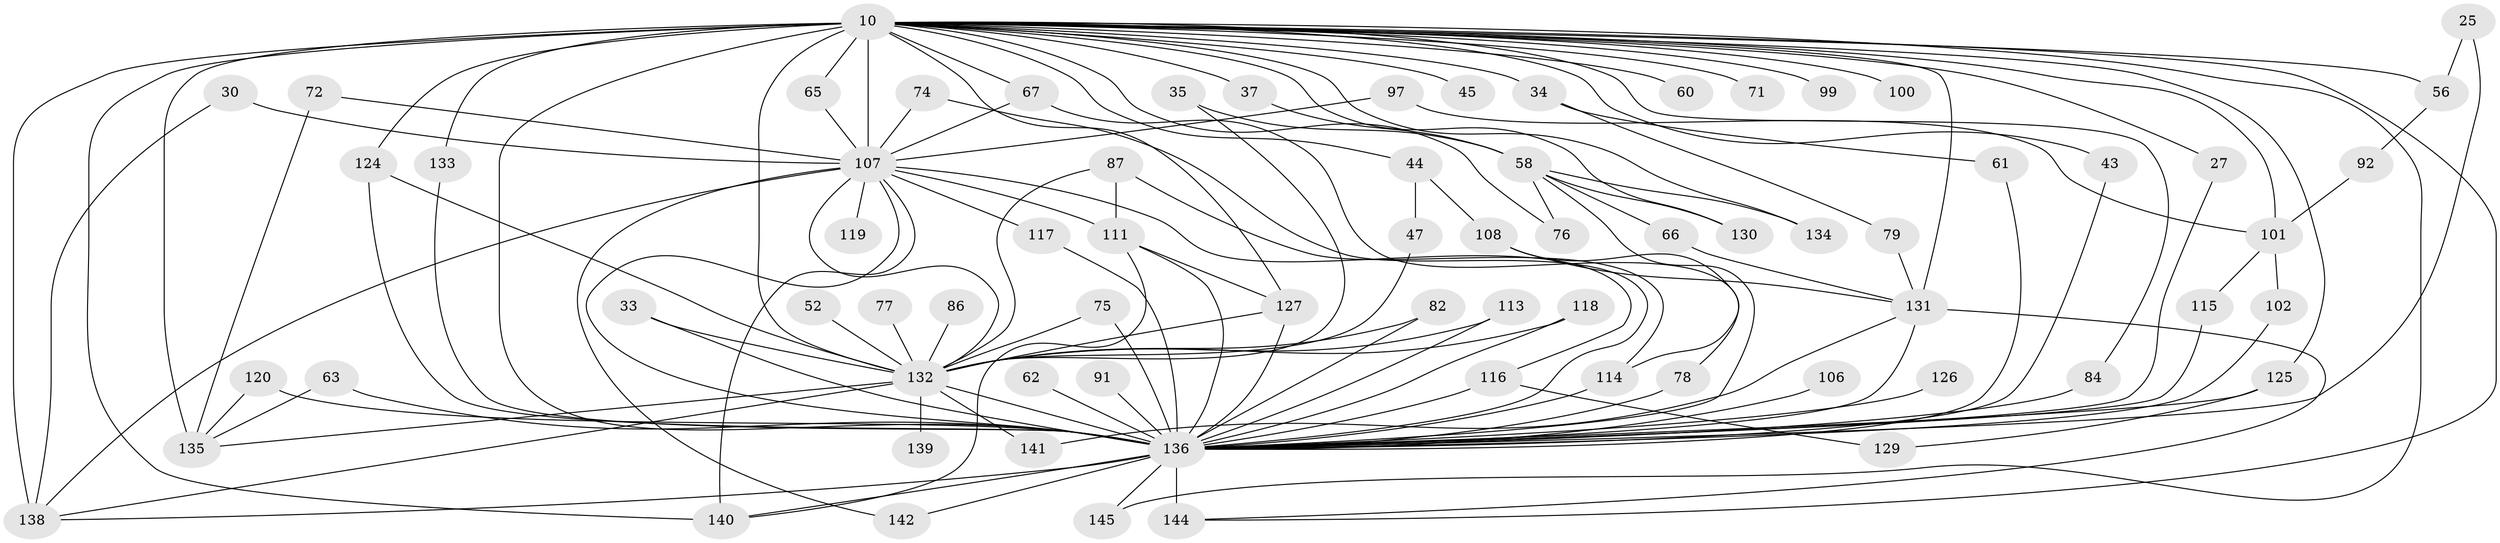 // original degree distribution, {34: 0.006896551724137931, 33: 0.013793103448275862, 28: 0.006896551724137931, 21: 0.006896551724137931, 25: 0.006896551724137931, 18: 0.006896551724137931, 20: 0.006896551724137931, 23: 0.006896551724137931, 17: 0.006896551724137931, 4: 0.1103448275862069, 6: 0.020689655172413793, 3: 0.16551724137931034, 9: 0.006896551724137931, 5: 0.07586206896551724, 2: 0.5517241379310345}
// Generated by graph-tools (version 1.1) at 2025/44/03/09/25 04:44:13]
// undirected, 72 vertices, 132 edges
graph export_dot {
graph [start="1"]
  node [color=gray90,style=filled];
  10 [super="+2+5"];
  25;
  27;
  30;
  33;
  34 [super="+14"];
  35;
  37;
  43;
  44;
  45 [super="+28"];
  47;
  52;
  56 [super="+17"];
  58 [super="+18"];
  60;
  61;
  62;
  63;
  65 [super="+26+51"];
  66;
  67 [super="+54"];
  71;
  72;
  74;
  75;
  76;
  77;
  78;
  79;
  82;
  84 [super="+55"];
  86;
  87 [super="+83"];
  91;
  92;
  97;
  99;
  100;
  101 [super="+32+89"];
  102;
  106;
  107 [super="+70+7"];
  108 [super="+94"];
  111 [super="+69+103+81+15"];
  113;
  114 [super="+64"];
  115;
  116 [super="+110"];
  117;
  118;
  119;
  120;
  124 [super="+80+105"];
  125 [super="+95"];
  126;
  127 [super="+39+53+49"];
  129;
  130;
  131 [super="+88+36"];
  132 [super="+16+121+109"];
  133;
  134;
  135 [super="+22"];
  136 [super="+85+112+8"];
  138 [super="+93+90+98"];
  139;
  140 [super="+128+50"];
  141 [super="+137"];
  142;
  144 [super="+143+123"];
  145;
  10 -- 60 [weight=2];
  10 -- 124 [weight=3];
  10 -- 131 [weight=4];
  10 -- 132 [weight=12];
  10 -- 134;
  10 -- 67 [weight=2];
  10 -- 71 [weight=2];
  10 -- 76;
  10 -- 145;
  10 -- 84;
  10 -- 27;
  10 -- 99 [weight=2];
  10 -- 100 [weight=2];
  10 -- 101 [weight=4];
  10 -- 44 [weight=2];
  10 -- 45 [weight=3];
  10 -- 127 [weight=3];
  10 -- 130;
  10 -- 133;
  10 -- 138 [weight=5];
  10 -- 135 [weight=4];
  10 -- 136 [weight=12];
  10 -- 34 [weight=3];
  10 -- 37;
  10 -- 43;
  10 -- 56 [weight=3];
  10 -- 65 [weight=2];
  10 -- 125;
  10 -- 144;
  10 -- 107 [weight=9];
  10 -- 140;
  25 -- 56;
  25 -- 136;
  27 -- 136;
  30 -- 107;
  30 -- 138;
  33 -- 136;
  33 -- 132;
  34 -- 79;
  34 -- 61;
  35 -- 58;
  35 -- 132;
  37 -- 58;
  43 -- 136;
  44 -- 47;
  44 -- 108;
  47 -- 132;
  52 -- 132;
  56 -- 92;
  58 -- 66;
  58 -- 130;
  58 -- 134;
  58 -- 76;
  58 -- 136 [weight=3];
  61 -- 136;
  62 -- 136 [weight=2];
  63 -- 135;
  63 -- 136;
  65 -- 107 [weight=2];
  66 -- 131;
  67 -- 78;
  67 -- 107;
  72 -- 135;
  72 -- 107;
  74 -- 107;
  74 -- 136;
  75 -- 136;
  75 -- 132;
  77 -- 132 [weight=2];
  78 -- 136 [weight=2];
  79 -- 131;
  82 -- 136;
  82 -- 132;
  84 -- 136 [weight=2];
  86 -- 132 [weight=2];
  87 -- 114;
  87 -- 111;
  87 -- 132;
  91 -- 136 [weight=2];
  92 -- 101;
  97 -- 101;
  97 -- 107;
  101 -- 102;
  101 -- 115;
  102 -- 136;
  106 -- 136;
  107 -- 117;
  107 -- 136 [weight=5];
  107 -- 140 [weight=3];
  107 -- 142;
  107 -- 111;
  107 -- 116;
  107 -- 119 [weight=2];
  107 -- 138;
  107 -- 132 [weight=7];
  108 -- 114;
  108 -- 131;
  111 -- 127;
  111 -- 136 [weight=3];
  111 -- 140 [weight=2];
  113 -- 136;
  113 -- 132;
  114 -- 136 [weight=2];
  115 -- 136;
  116 -- 129;
  116 -- 136 [weight=2];
  117 -- 136;
  118 -- 136;
  118 -- 132;
  120 -- 135;
  120 -- 136;
  124 -- 136;
  124 -- 132 [weight=2];
  125 -- 129;
  125 -- 136 [weight=2];
  126 -- 136 [weight=2];
  127 -- 136 [weight=2];
  127 -- 132 [weight=2];
  131 -- 141;
  131 -- 144;
  131 -- 136;
  132 -- 139 [weight=2];
  132 -- 141 [weight=2];
  132 -- 136 [weight=5];
  132 -- 135;
  132 -- 138;
  133 -- 136;
  136 -- 144 [weight=5];
  136 -- 142;
  136 -- 145;
  136 -- 140;
  136 -- 138 [weight=2];
}
